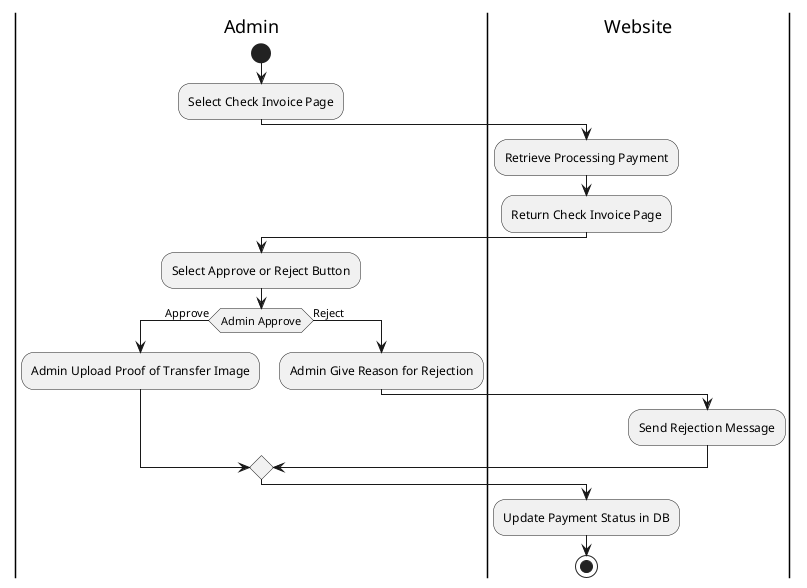 @startuml
|Admin|
start
:Select Check Invoice Page;
|Website|

:Retrieve Processing Payment;
:Return Check Invoice Page;
|Admin|
:Select Approve or Reject Button;    
if (Admin Approve) is (Approve) then
    :Admin Upload Proof of Transfer Image;
else (Reject)
    :Admin Give Reason for Rejection;
|Website|
    :Send Rejection Message;
endif

:Update Payment Status in DB;
stop
@enduml
